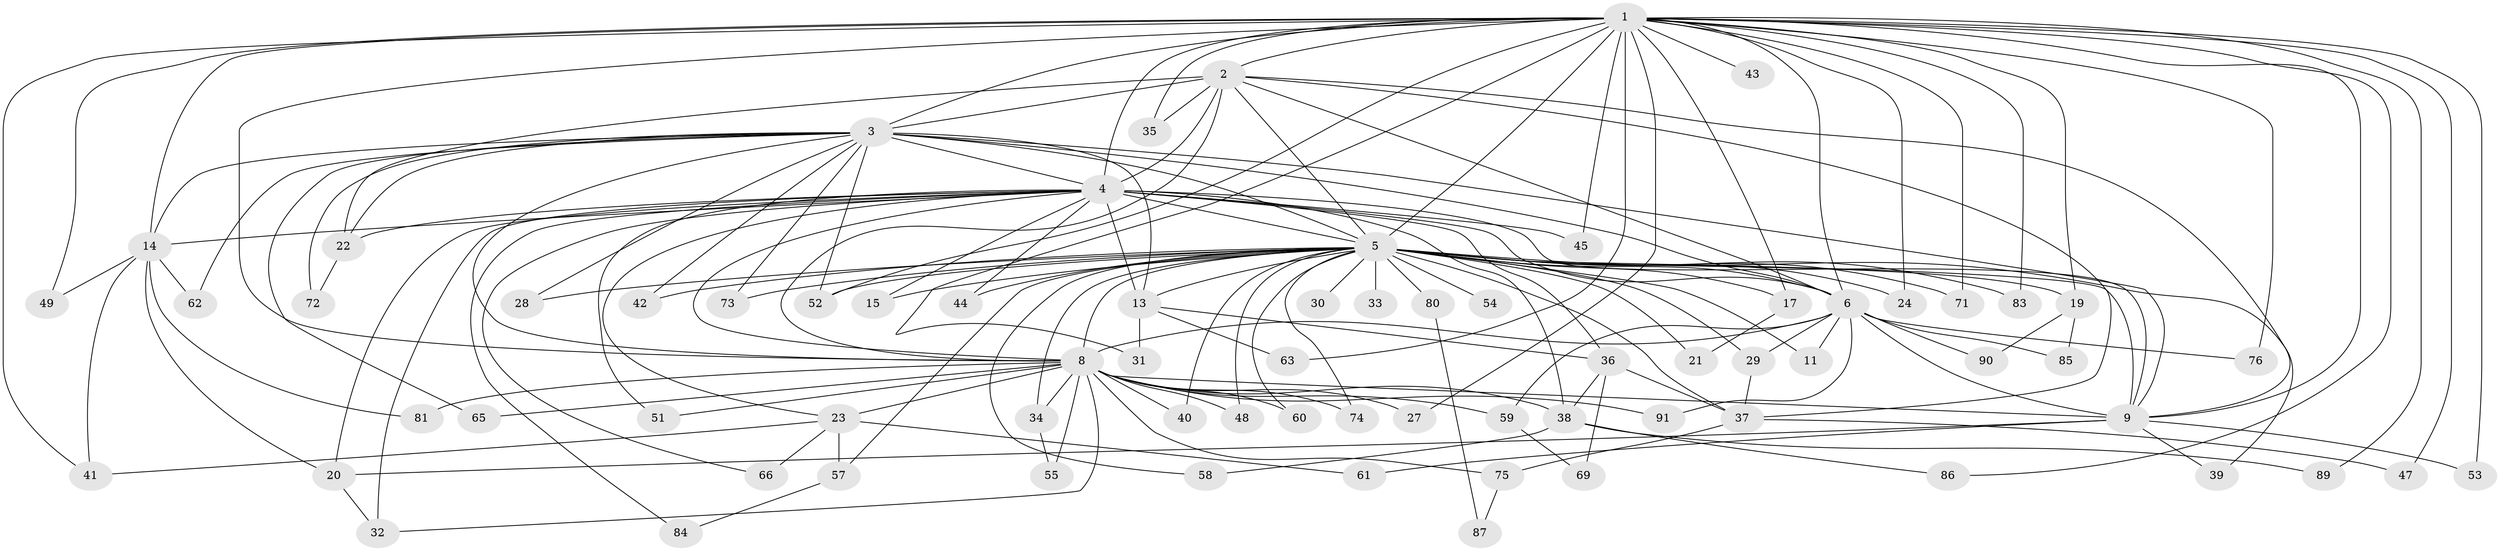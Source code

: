 // Generated by graph-tools (version 1.1) at 2025/23/03/03/25 07:23:38]
// undirected, 72 vertices, 161 edges
graph export_dot {
graph [start="1"]
  node [color=gray90,style=filled];
  1 [super="+10"];
  2;
  3 [super="+18"];
  4 [super="+25"];
  5 [super="+7"];
  6 [super="+12"];
  8 [super="+56"];
  9 [super="+77"];
  11;
  13 [super="+16"];
  14 [super="+26"];
  15;
  17;
  19 [super="+50"];
  20 [super="+64"];
  21;
  22 [super="+67"];
  23 [super="+46"];
  24;
  27;
  28;
  29 [super="+88"];
  30;
  31;
  32;
  33;
  34;
  35;
  36;
  37 [super="+70"];
  38 [super="+68"];
  39;
  40;
  41 [super="+78"];
  42;
  43 [super="+82"];
  44;
  45;
  47;
  48;
  49;
  51;
  52 [super="+79"];
  53;
  54;
  55;
  57;
  58;
  59;
  60;
  61;
  62;
  63;
  65;
  66;
  69;
  71;
  72;
  73;
  74;
  75;
  76;
  80;
  81;
  83;
  84;
  85;
  86;
  87;
  89;
  90;
  91;
  1 -- 2 [weight=2];
  1 -- 3 [weight=2];
  1 -- 4 [weight=2];
  1 -- 5 [weight=4];
  1 -- 6 [weight=2];
  1 -- 8 [weight=2];
  1 -- 9 [weight=2];
  1 -- 17;
  1 -- 19 [weight=2];
  1 -- 27;
  1 -- 35;
  1 -- 41;
  1 -- 43 [weight=3];
  1 -- 45;
  1 -- 49;
  1 -- 63;
  1 -- 71;
  1 -- 86;
  1 -- 89;
  1 -- 76;
  1 -- 14;
  1 -- 47;
  1 -- 83;
  1 -- 52;
  1 -- 53;
  1 -- 24;
  1 -- 31;
  2 -- 3;
  2 -- 4;
  2 -- 5 [weight=2];
  2 -- 6;
  2 -- 8;
  2 -- 9;
  2 -- 22;
  2 -- 35;
  2 -- 37;
  3 -- 4;
  3 -- 5 [weight=3];
  3 -- 6;
  3 -- 8;
  3 -- 9;
  3 -- 13;
  3 -- 22;
  3 -- 28;
  3 -- 42;
  3 -- 52;
  3 -- 62;
  3 -- 65;
  3 -- 72;
  3 -- 73;
  3 -- 14;
  4 -- 5 [weight=2];
  4 -- 6 [weight=2];
  4 -- 8;
  4 -- 9;
  4 -- 14;
  4 -- 15;
  4 -- 20;
  4 -- 23;
  4 -- 32;
  4 -- 36;
  4 -- 38;
  4 -- 44;
  4 -- 45;
  4 -- 51;
  4 -- 66;
  4 -- 84;
  4 -- 13 [weight=2];
  4 -- 22;
  5 -- 6 [weight=2];
  5 -- 8 [weight=2];
  5 -- 9 [weight=3];
  5 -- 11;
  5 -- 15;
  5 -- 17;
  5 -- 33 [weight=2];
  5 -- 39;
  5 -- 48;
  5 -- 80 [weight=2];
  5 -- 13;
  5 -- 19;
  5 -- 21;
  5 -- 24;
  5 -- 28;
  5 -- 29;
  5 -- 30;
  5 -- 34;
  5 -- 37;
  5 -- 40;
  5 -- 42;
  5 -- 44;
  5 -- 54;
  5 -- 57;
  5 -- 58;
  5 -- 60;
  5 -- 71;
  5 -- 73;
  5 -- 74;
  5 -- 83;
  5 -- 52;
  6 -- 8;
  6 -- 9;
  6 -- 11;
  6 -- 59;
  6 -- 76;
  6 -- 85;
  6 -- 90;
  6 -- 91;
  6 -- 29;
  8 -- 9;
  8 -- 23 [weight=2];
  8 -- 27;
  8 -- 34;
  8 -- 38;
  8 -- 40;
  8 -- 48;
  8 -- 51;
  8 -- 55;
  8 -- 59;
  8 -- 65;
  8 -- 74;
  8 -- 75;
  8 -- 81;
  8 -- 91;
  8 -- 32;
  8 -- 60;
  9 -- 20;
  9 -- 39;
  9 -- 53;
  9 -- 61;
  13 -- 31;
  13 -- 36;
  13 -- 63;
  14 -- 41;
  14 -- 49;
  14 -- 62;
  14 -- 81;
  14 -- 20;
  17 -- 21;
  19 -- 85;
  19 -- 90;
  20 -- 32;
  22 -- 72;
  23 -- 66;
  23 -- 57;
  23 -- 61;
  23 -- 41;
  29 -- 37;
  34 -- 55;
  36 -- 69;
  36 -- 38;
  36 -- 37;
  37 -- 47;
  37 -- 75;
  38 -- 58;
  38 -- 86;
  38 -- 89;
  57 -- 84;
  59 -- 69;
  75 -- 87;
  80 -- 87;
}
